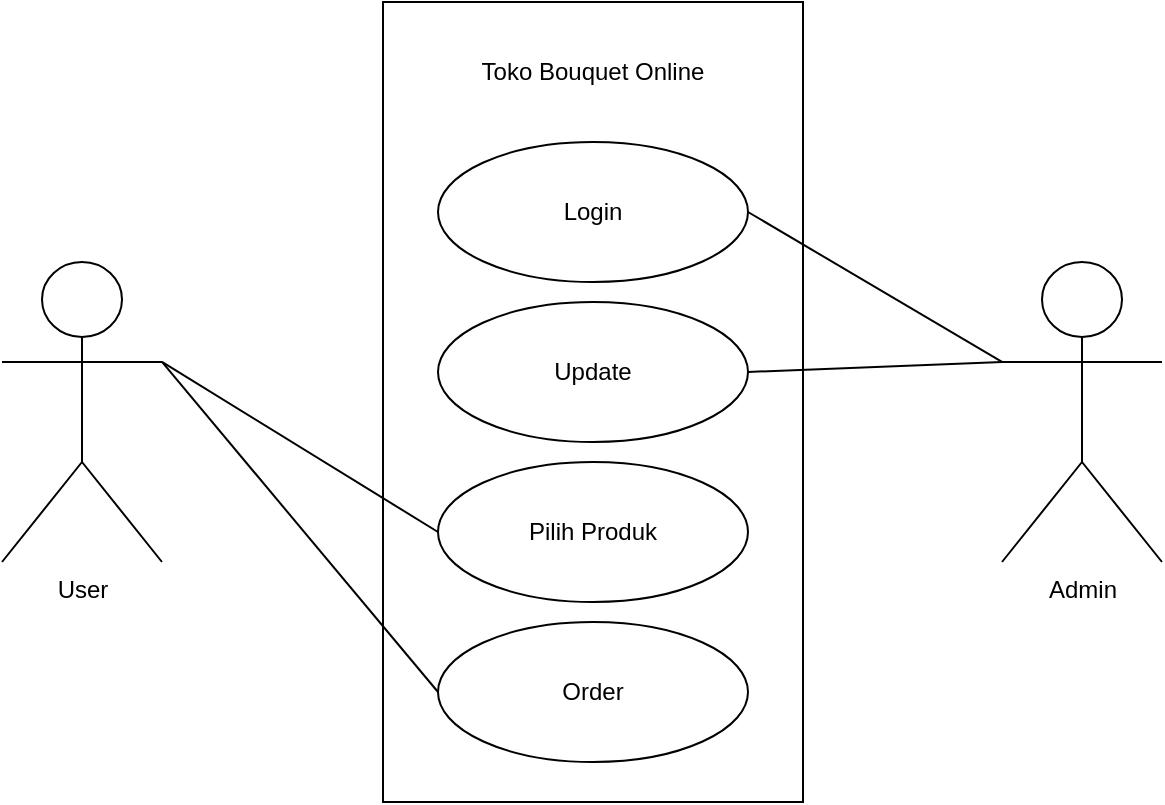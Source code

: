 <mxfile version="24.7.7">
  <diagram name="Page-1" id="mVblpMvWWX28Ol-80bRi">
    <mxGraphModel dx="1434" dy="772" grid="1" gridSize="10" guides="1" tooltips="1" connect="1" arrows="1" fold="1" page="1" pageScale="1" pageWidth="850" pageHeight="1100" math="0" shadow="0">
      <root>
        <mxCell id="0" />
        <mxCell id="1" parent="0" />
        <mxCell id="NH12pPnm9nb1TShyvaCk-5" value="" style="rounded=0;whiteSpace=wrap;html=1;" vertex="1" parent="1">
          <mxGeometry x="320.5" y="80" width="210" height="400" as="geometry" />
        </mxCell>
        <mxCell id="NH12pPnm9nb1TShyvaCk-1" value="Login" style="ellipse;whiteSpace=wrap;html=1;" vertex="1" parent="1">
          <mxGeometry x="348" y="150" width="155" height="70" as="geometry" />
        </mxCell>
        <mxCell id="NH12pPnm9nb1TShyvaCk-2" value="Update" style="ellipse;whiteSpace=wrap;html=1;" vertex="1" parent="1">
          <mxGeometry x="348" y="230" width="155" height="70" as="geometry" />
        </mxCell>
        <mxCell id="NH12pPnm9nb1TShyvaCk-3" value="Pilih Produk" style="ellipse;whiteSpace=wrap;html=1;" vertex="1" parent="1">
          <mxGeometry x="348" y="310" width="155" height="70" as="geometry" />
        </mxCell>
        <mxCell id="NH12pPnm9nb1TShyvaCk-4" value="Order" style="ellipse;whiteSpace=wrap;html=1;" vertex="1" parent="1">
          <mxGeometry x="348" y="390" width="155" height="70" as="geometry" />
        </mxCell>
        <mxCell id="NH12pPnm9nb1TShyvaCk-6" value="User" style="shape=umlActor;verticalLabelPosition=bottom;verticalAlign=top;html=1;outlineConnect=0;" vertex="1" parent="1">
          <mxGeometry x="130" y="210" width="80" height="150" as="geometry" />
        </mxCell>
        <mxCell id="NH12pPnm9nb1TShyvaCk-7" value="Admin" style="shape=umlActor;verticalLabelPosition=bottom;verticalAlign=top;html=1;outlineConnect=0;" vertex="1" parent="1">
          <mxGeometry x="630" y="210" width="80" height="150" as="geometry" />
        </mxCell>
        <mxCell id="NH12pPnm9nb1TShyvaCk-8" value="Toko Bouquet Online" style="text;html=1;align=center;verticalAlign=middle;whiteSpace=wrap;rounded=0;" vertex="1" parent="1">
          <mxGeometry x="363" y="100" width="124.5" height="30" as="geometry" />
        </mxCell>
        <mxCell id="NH12pPnm9nb1TShyvaCk-9" value="" style="endArrow=none;html=1;rounded=0;exitX=1;exitY=0.333;exitDx=0;exitDy=0;exitPerimeter=0;entryX=0;entryY=0.5;entryDx=0;entryDy=0;" edge="1" parent="1" source="NH12pPnm9nb1TShyvaCk-6" target="NH12pPnm9nb1TShyvaCk-4">
          <mxGeometry width="50" height="50" relative="1" as="geometry">
            <mxPoint x="400" y="420" as="sourcePoint" />
            <mxPoint x="450" y="370" as="targetPoint" />
          </mxGeometry>
        </mxCell>
        <mxCell id="NH12pPnm9nb1TShyvaCk-10" value="" style="endArrow=none;html=1;rounded=0;exitX=1;exitY=0.333;exitDx=0;exitDy=0;exitPerimeter=0;entryX=0;entryY=0.5;entryDx=0;entryDy=0;" edge="1" parent="1" source="NH12pPnm9nb1TShyvaCk-6" target="NH12pPnm9nb1TShyvaCk-3">
          <mxGeometry width="50" height="50" relative="1" as="geometry">
            <mxPoint x="400" y="420" as="sourcePoint" />
            <mxPoint x="450" y="370" as="targetPoint" />
          </mxGeometry>
        </mxCell>
        <mxCell id="NH12pPnm9nb1TShyvaCk-11" value="" style="endArrow=none;html=1;rounded=0;exitX=0;exitY=0.333;exitDx=0;exitDy=0;exitPerimeter=0;entryX=1;entryY=0.5;entryDx=0;entryDy=0;" edge="1" parent="1" source="NH12pPnm9nb1TShyvaCk-7" target="NH12pPnm9nb1TShyvaCk-1">
          <mxGeometry width="50" height="50" relative="1" as="geometry">
            <mxPoint x="400" y="420" as="sourcePoint" />
            <mxPoint x="450" y="370" as="targetPoint" />
          </mxGeometry>
        </mxCell>
        <mxCell id="NH12pPnm9nb1TShyvaCk-12" value="" style="endArrow=none;html=1;rounded=0;exitX=0;exitY=0.333;exitDx=0;exitDy=0;exitPerimeter=0;entryX=1;entryY=0.5;entryDx=0;entryDy=0;" edge="1" parent="1" source="NH12pPnm9nb1TShyvaCk-7" target="NH12pPnm9nb1TShyvaCk-2">
          <mxGeometry width="50" height="50" relative="1" as="geometry">
            <mxPoint x="400" y="420" as="sourcePoint" />
            <mxPoint x="450" y="370" as="targetPoint" />
          </mxGeometry>
        </mxCell>
      </root>
    </mxGraphModel>
  </diagram>
</mxfile>
